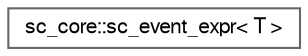 digraph "Graphical Class Hierarchy"
{
 // LATEX_PDF_SIZE
  bgcolor="transparent";
  edge [fontname=FreeSans,fontsize=10,labelfontname=FreeSans,labelfontsize=10];
  node [fontname=FreeSans,fontsize=10,shape=box,height=0.2,width=0.4];
  rankdir="LR";
  Node0 [id="Node000000",label="sc_core::sc_event_expr\< T \>",height=0.2,width=0.4,color="grey40", fillcolor="white", style="filled",URL="$a02037.html",tooltip=" "];
}
